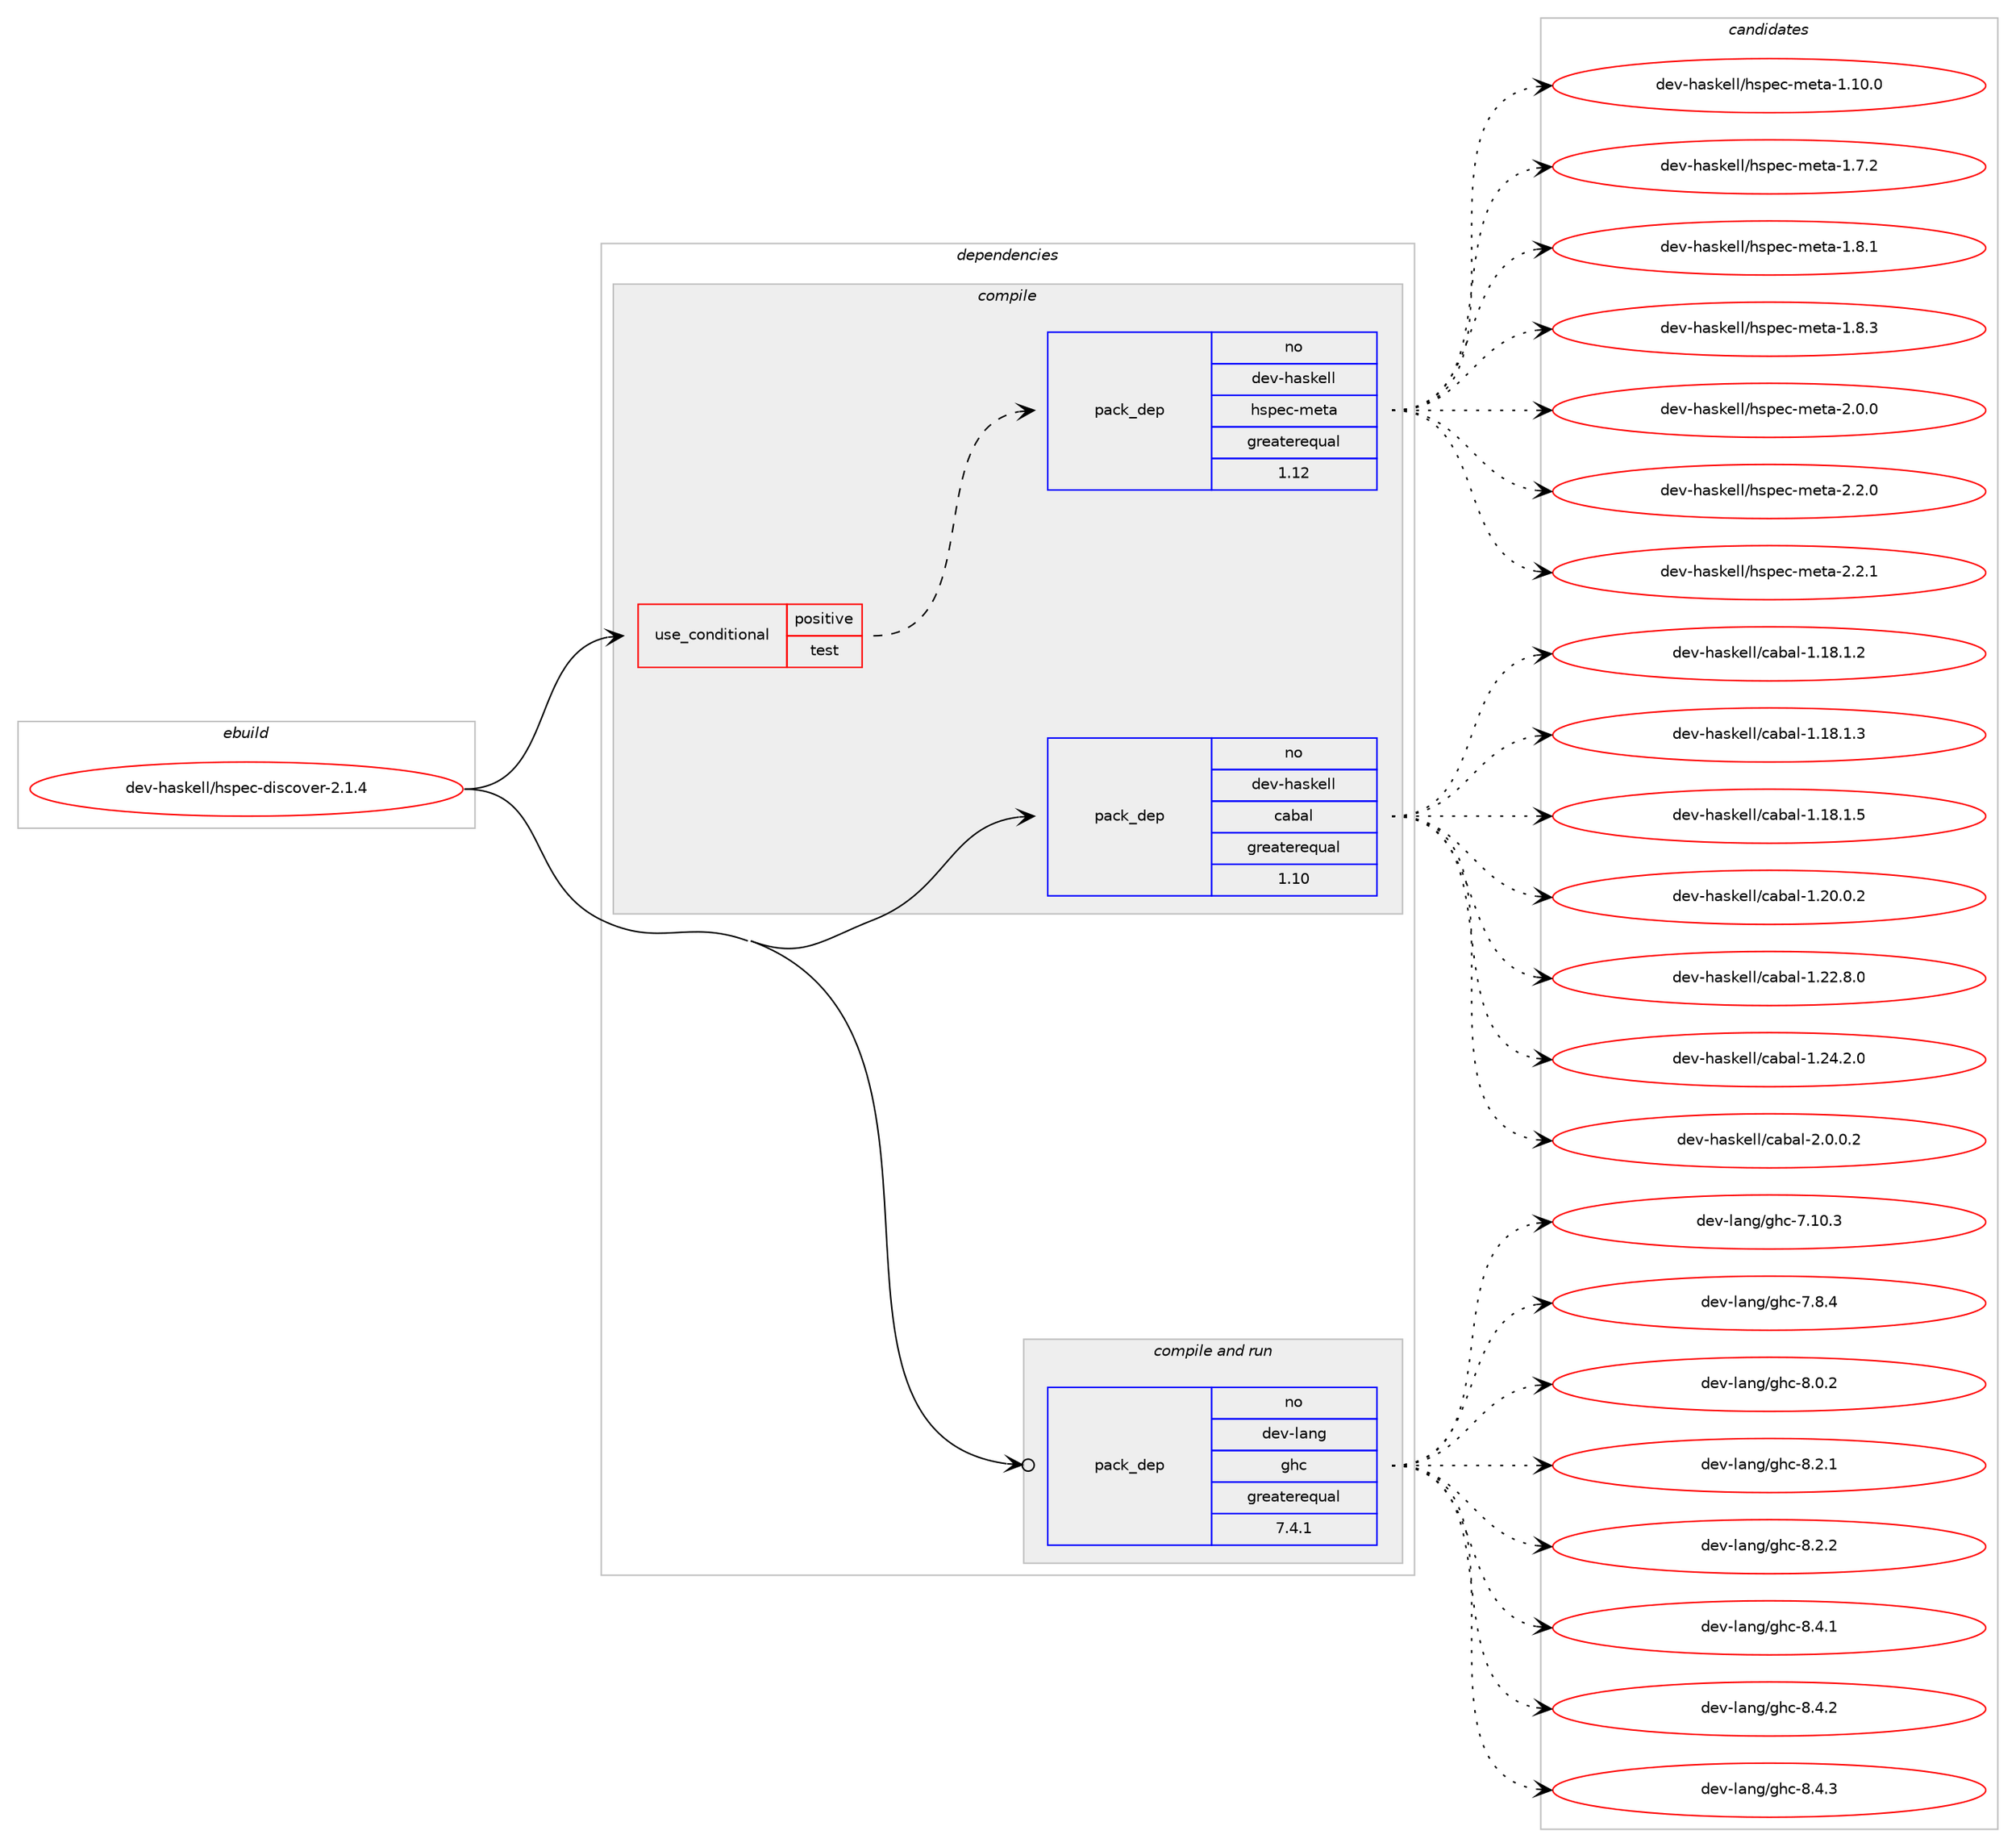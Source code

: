 digraph prolog {

# *************
# Graph options
# *************

newrank=true;
concentrate=true;
compound=true;
graph [rankdir=LR,fontname=Helvetica,fontsize=10,ranksep=1.5];#, ranksep=2.5, nodesep=0.2];
edge  [arrowhead=vee];
node  [fontname=Helvetica,fontsize=10];

# **********
# The ebuild
# **********

subgraph cluster_leftcol {
color=gray;
rank=same;
label=<<i>ebuild</i>>;
id [label="dev-haskell/hspec-discover-2.1.4", color=red, width=4, href="../dev-haskell/hspec-discover-2.1.4.svg"];
}

# ****************
# The dependencies
# ****************

subgraph cluster_midcol {
color=gray;
label=<<i>dependencies</i>>;
subgraph cluster_compile {
fillcolor="#eeeeee";
style=filled;
label=<<i>compile</i>>;
subgraph cond360033 {
dependency1335382 [label=<<TABLE BORDER="0" CELLBORDER="1" CELLSPACING="0" CELLPADDING="4"><TR><TD ROWSPAN="3" CELLPADDING="10">use_conditional</TD></TR><TR><TD>positive</TD></TR><TR><TD>test</TD></TR></TABLE>>, shape=none, color=red];
subgraph pack953740 {
dependency1335383 [label=<<TABLE BORDER="0" CELLBORDER="1" CELLSPACING="0" CELLPADDING="4" WIDTH="220"><TR><TD ROWSPAN="6" CELLPADDING="30">pack_dep</TD></TR><TR><TD WIDTH="110">no</TD></TR><TR><TD>dev-haskell</TD></TR><TR><TD>hspec-meta</TD></TR><TR><TD>greaterequal</TD></TR><TR><TD>1.12</TD></TR></TABLE>>, shape=none, color=blue];
}
dependency1335382:e -> dependency1335383:w [weight=20,style="dashed",arrowhead="vee"];
}
id:e -> dependency1335382:w [weight=20,style="solid",arrowhead="vee"];
subgraph pack953741 {
dependency1335384 [label=<<TABLE BORDER="0" CELLBORDER="1" CELLSPACING="0" CELLPADDING="4" WIDTH="220"><TR><TD ROWSPAN="6" CELLPADDING="30">pack_dep</TD></TR><TR><TD WIDTH="110">no</TD></TR><TR><TD>dev-haskell</TD></TR><TR><TD>cabal</TD></TR><TR><TD>greaterequal</TD></TR><TR><TD>1.10</TD></TR></TABLE>>, shape=none, color=blue];
}
id:e -> dependency1335384:w [weight=20,style="solid",arrowhead="vee"];
}
subgraph cluster_compileandrun {
fillcolor="#eeeeee";
style=filled;
label=<<i>compile and run</i>>;
subgraph pack953742 {
dependency1335385 [label=<<TABLE BORDER="0" CELLBORDER="1" CELLSPACING="0" CELLPADDING="4" WIDTH="220"><TR><TD ROWSPAN="6" CELLPADDING="30">pack_dep</TD></TR><TR><TD WIDTH="110">no</TD></TR><TR><TD>dev-lang</TD></TR><TR><TD>ghc</TD></TR><TR><TD>greaterequal</TD></TR><TR><TD>7.4.1</TD></TR></TABLE>>, shape=none, color=blue];
}
id:e -> dependency1335385:w [weight=20,style="solid",arrowhead="odotvee"];
}
subgraph cluster_run {
fillcolor="#eeeeee";
style=filled;
label=<<i>run</i>>;
}
}

# **************
# The candidates
# **************

subgraph cluster_choices {
rank=same;
color=gray;
label=<<i>candidates</i>>;

subgraph choice953740 {
color=black;
nodesep=1;
choice10010111845104971151071011081084710411511210199451091011169745494649484648 [label="dev-haskell/hspec-meta-1.10.0", color=red, width=4,href="../dev-haskell/hspec-meta-1.10.0.svg"];
choice100101118451049711510710110810847104115112101994510910111697454946554650 [label="dev-haskell/hspec-meta-1.7.2", color=red, width=4,href="../dev-haskell/hspec-meta-1.7.2.svg"];
choice100101118451049711510710110810847104115112101994510910111697454946564649 [label="dev-haskell/hspec-meta-1.8.1", color=red, width=4,href="../dev-haskell/hspec-meta-1.8.1.svg"];
choice100101118451049711510710110810847104115112101994510910111697454946564651 [label="dev-haskell/hspec-meta-1.8.3", color=red, width=4,href="../dev-haskell/hspec-meta-1.8.3.svg"];
choice100101118451049711510710110810847104115112101994510910111697455046484648 [label="dev-haskell/hspec-meta-2.0.0", color=red, width=4,href="../dev-haskell/hspec-meta-2.0.0.svg"];
choice100101118451049711510710110810847104115112101994510910111697455046504648 [label="dev-haskell/hspec-meta-2.2.0", color=red, width=4,href="../dev-haskell/hspec-meta-2.2.0.svg"];
choice100101118451049711510710110810847104115112101994510910111697455046504649 [label="dev-haskell/hspec-meta-2.2.1", color=red, width=4,href="../dev-haskell/hspec-meta-2.2.1.svg"];
dependency1335383:e -> choice10010111845104971151071011081084710411511210199451091011169745494649484648:w [style=dotted,weight="100"];
dependency1335383:e -> choice100101118451049711510710110810847104115112101994510910111697454946554650:w [style=dotted,weight="100"];
dependency1335383:e -> choice100101118451049711510710110810847104115112101994510910111697454946564649:w [style=dotted,weight="100"];
dependency1335383:e -> choice100101118451049711510710110810847104115112101994510910111697454946564651:w [style=dotted,weight="100"];
dependency1335383:e -> choice100101118451049711510710110810847104115112101994510910111697455046484648:w [style=dotted,weight="100"];
dependency1335383:e -> choice100101118451049711510710110810847104115112101994510910111697455046504648:w [style=dotted,weight="100"];
dependency1335383:e -> choice100101118451049711510710110810847104115112101994510910111697455046504649:w [style=dotted,weight="100"];
}
subgraph choice953741 {
color=black;
nodesep=1;
choice10010111845104971151071011081084799979897108454946495646494650 [label="dev-haskell/cabal-1.18.1.2", color=red, width=4,href="../dev-haskell/cabal-1.18.1.2.svg"];
choice10010111845104971151071011081084799979897108454946495646494651 [label="dev-haskell/cabal-1.18.1.3", color=red, width=4,href="../dev-haskell/cabal-1.18.1.3.svg"];
choice10010111845104971151071011081084799979897108454946495646494653 [label="dev-haskell/cabal-1.18.1.5", color=red, width=4,href="../dev-haskell/cabal-1.18.1.5.svg"];
choice10010111845104971151071011081084799979897108454946504846484650 [label="dev-haskell/cabal-1.20.0.2", color=red, width=4,href="../dev-haskell/cabal-1.20.0.2.svg"];
choice10010111845104971151071011081084799979897108454946505046564648 [label="dev-haskell/cabal-1.22.8.0", color=red, width=4,href="../dev-haskell/cabal-1.22.8.0.svg"];
choice10010111845104971151071011081084799979897108454946505246504648 [label="dev-haskell/cabal-1.24.2.0", color=red, width=4,href="../dev-haskell/cabal-1.24.2.0.svg"];
choice100101118451049711510710110810847999798971084550464846484650 [label="dev-haskell/cabal-2.0.0.2", color=red, width=4,href="../dev-haskell/cabal-2.0.0.2.svg"];
dependency1335384:e -> choice10010111845104971151071011081084799979897108454946495646494650:w [style=dotted,weight="100"];
dependency1335384:e -> choice10010111845104971151071011081084799979897108454946495646494651:w [style=dotted,weight="100"];
dependency1335384:e -> choice10010111845104971151071011081084799979897108454946495646494653:w [style=dotted,weight="100"];
dependency1335384:e -> choice10010111845104971151071011081084799979897108454946504846484650:w [style=dotted,weight="100"];
dependency1335384:e -> choice10010111845104971151071011081084799979897108454946505046564648:w [style=dotted,weight="100"];
dependency1335384:e -> choice10010111845104971151071011081084799979897108454946505246504648:w [style=dotted,weight="100"];
dependency1335384:e -> choice100101118451049711510710110810847999798971084550464846484650:w [style=dotted,weight="100"];
}
subgraph choice953742 {
color=black;
nodesep=1;
choice1001011184510897110103471031049945554649484651 [label="dev-lang/ghc-7.10.3", color=red, width=4,href="../dev-lang/ghc-7.10.3.svg"];
choice10010111845108971101034710310499455546564652 [label="dev-lang/ghc-7.8.4", color=red, width=4,href="../dev-lang/ghc-7.8.4.svg"];
choice10010111845108971101034710310499455646484650 [label="dev-lang/ghc-8.0.2", color=red, width=4,href="../dev-lang/ghc-8.0.2.svg"];
choice10010111845108971101034710310499455646504649 [label="dev-lang/ghc-8.2.1", color=red, width=4,href="../dev-lang/ghc-8.2.1.svg"];
choice10010111845108971101034710310499455646504650 [label="dev-lang/ghc-8.2.2", color=red, width=4,href="../dev-lang/ghc-8.2.2.svg"];
choice10010111845108971101034710310499455646524649 [label="dev-lang/ghc-8.4.1", color=red, width=4,href="../dev-lang/ghc-8.4.1.svg"];
choice10010111845108971101034710310499455646524650 [label="dev-lang/ghc-8.4.2", color=red, width=4,href="../dev-lang/ghc-8.4.2.svg"];
choice10010111845108971101034710310499455646524651 [label="dev-lang/ghc-8.4.3", color=red, width=4,href="../dev-lang/ghc-8.4.3.svg"];
dependency1335385:e -> choice1001011184510897110103471031049945554649484651:w [style=dotted,weight="100"];
dependency1335385:e -> choice10010111845108971101034710310499455546564652:w [style=dotted,weight="100"];
dependency1335385:e -> choice10010111845108971101034710310499455646484650:w [style=dotted,weight="100"];
dependency1335385:e -> choice10010111845108971101034710310499455646504649:w [style=dotted,weight="100"];
dependency1335385:e -> choice10010111845108971101034710310499455646504650:w [style=dotted,weight="100"];
dependency1335385:e -> choice10010111845108971101034710310499455646524649:w [style=dotted,weight="100"];
dependency1335385:e -> choice10010111845108971101034710310499455646524650:w [style=dotted,weight="100"];
dependency1335385:e -> choice10010111845108971101034710310499455646524651:w [style=dotted,weight="100"];
}
}

}
